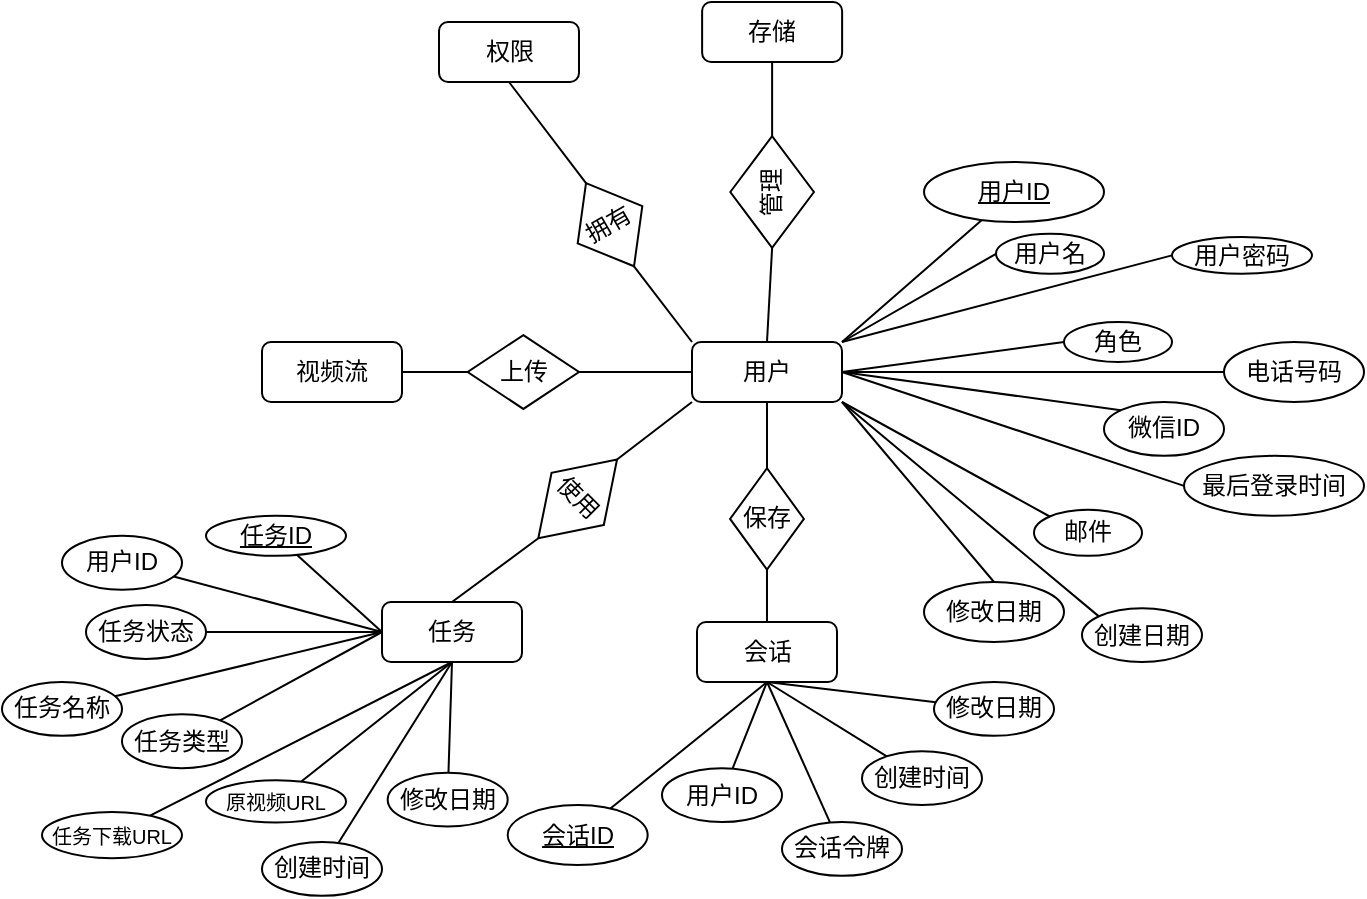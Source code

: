 <mxfile version="26.0.12">
  <diagram name="第 1 页" id="bgOKUu7Gq8YM4usamPUP">
    <mxGraphModel dx="1508" dy="450" grid="1" gridSize="10" guides="1" tooltips="1" connect="1" arrows="1" fold="1" page="1" pageScale="1" pageWidth="827" pageHeight="1169" math="0" shadow="0">
      <root>
        <mxCell id="0" />
        <mxCell id="1" parent="0" />
        <mxCell id="eCRAXAOJvU1YLAQ8M_cn-24" style="rounded=0;orthogonalLoop=1;jettySize=auto;html=1;entryX=1;entryY=0;entryDx=0;entryDy=0;endArrow=none;startFill=0;" edge="1" parent="1" source="eCRAXAOJvU1YLAQ8M_cn-1" target="eCRAXAOJvU1YLAQ8M_cn-2">
          <mxGeometry relative="1" as="geometry" />
        </mxCell>
        <mxCell id="eCRAXAOJvU1YLAQ8M_cn-1" value="&lt;u&gt;用户ID&lt;/u&gt;" style="ellipse;whiteSpace=wrap;html=1;" vertex="1" parent="1">
          <mxGeometry x="401" y="600.0" width="90" height="30" as="geometry" />
        </mxCell>
        <mxCell id="eCRAXAOJvU1YLAQ8M_cn-2" value="用户" style="rounded=1;whiteSpace=wrap;html=1;strokeColor=default;align=center;verticalAlign=middle;fontFamily=Helvetica;fontSize=12;fontColor=default;fillColor=default;" vertex="1" parent="1">
          <mxGeometry x="285" y="690" width="75" height="30" as="geometry" />
        </mxCell>
        <mxCell id="eCRAXAOJvU1YLAQ8M_cn-3" value="用户名&lt;span style=&quot;color: rgba(0, 0, 0, 0); font-family: monospace; font-size: 0px; text-align: start; text-wrap-mode: nowrap;&quot;&gt;%3CmxGraphModel%3E%3Croot%3E%3CmxCell%20id%3D%220%22%2F%3E%3CmxCell%20id%3D%221%22%20parent%3D%220%22%2F%3E%3CmxCell%20id%3D%222%22%20value%3D%22%E7%94%A8%E6%88%B7ID%22%20style%3D%22ellipse%3BwhiteSpace%3Dwrap%3Bhtml%3D1%3B%22%20vertex%3D%221%22%20parent%3D%221%22%3E%3CmxGeometry%20x%3D%22290%22%20y%3D%22230%22%20width%3D%22120%22%20height%3D%2280%22%20as%3D%22geometry%22%2F%3E%3C%2FmxCell%3E%3C%2Froot%3E%3C%2FmxGraphModel%3E&lt;/span&gt;" style="ellipse;whiteSpace=wrap;html=1;" vertex="1" parent="1">
          <mxGeometry x="437" y="635.91" width="54" height="20" as="geometry" />
        </mxCell>
        <mxCell id="eCRAXAOJvU1YLAQ8M_cn-4" value="角色" style="ellipse;whiteSpace=wrap;html=1;" vertex="1" parent="1">
          <mxGeometry x="471" y="680" width="54" height="20" as="geometry" />
        </mxCell>
        <mxCell id="eCRAXAOJvU1YLAQ8M_cn-5" value="邮件" style="ellipse;whiteSpace=wrap;html=1;" vertex="1" parent="1">
          <mxGeometry x="456" y="773.86" width="54" height="23.07" as="geometry" />
        </mxCell>
        <mxCell id="eCRAXAOJvU1YLAQ8M_cn-6" value="微信ID" style="ellipse;whiteSpace=wrap;html=1;strokeColor=default;align=center;verticalAlign=middle;fontFamily=Helvetica;fontSize=12;fontColor=default;fillColor=default;" vertex="1" parent="1">
          <mxGeometry x="491" y="720" width="60" height="26.93" as="geometry" />
        </mxCell>
        <mxCell id="eCRAXAOJvU1YLAQ8M_cn-7" value="电话号码" style="ellipse;whiteSpace=wrap;html=1;" vertex="1" parent="1">
          <mxGeometry x="551" y="690" width="70" height="30" as="geometry" />
        </mxCell>
        <mxCell id="eCRAXAOJvU1YLAQ8M_cn-8" value="用户密码" style="ellipse;whiteSpace=wrap;html=1;" vertex="1" parent="1">
          <mxGeometry x="525" y="637.44" width="70" height="18.47" as="geometry" />
        </mxCell>
        <mxCell id="eCRAXAOJvU1YLAQ8M_cn-9" value="修改日期" style="ellipse;whiteSpace=wrap;html=1;" vertex="1" parent="1">
          <mxGeometry x="401" y="810" width="70" height="30" as="geometry" />
        </mxCell>
        <mxCell id="eCRAXAOJvU1YLAQ8M_cn-10" value="创建日期" style="ellipse;whiteSpace=wrap;html=1;" vertex="1" parent="1">
          <mxGeometry x="480" y="823.07" width="60" height="26.93" as="geometry" />
        </mxCell>
        <mxCell id="eCRAXAOJvU1YLAQ8M_cn-11" value="最后登录时间" style="ellipse;whiteSpace=wrap;html=1;" vertex="1" parent="1">
          <mxGeometry x="531" y="746.93" width="90" height="30" as="geometry" />
        </mxCell>
        <mxCell id="eCRAXAOJvU1YLAQ8M_cn-12" value="权限" style="rounded=1;whiteSpace=wrap;html=1;strokeColor=default;align=center;verticalAlign=middle;fontFamily=Helvetica;fontSize=12;fontColor=default;fillColor=default;" vertex="1" parent="1">
          <mxGeometry x="158.5" y="530" width="70" height="30" as="geometry" />
        </mxCell>
        <mxCell id="eCRAXAOJvU1YLAQ8M_cn-13" value="存储" style="rounded=1;whiteSpace=wrap;html=1;strokeColor=default;align=center;verticalAlign=middle;fontFamily=Helvetica;fontSize=12;fontColor=default;fillColor=default;" vertex="1" parent="1">
          <mxGeometry x="290.06" y="520" width="70" height="30" as="geometry" />
        </mxCell>
        <mxCell id="eCRAXAOJvU1YLAQ8M_cn-14" value="任务" style="rounded=1;whiteSpace=wrap;html=1;strokeColor=default;align=center;verticalAlign=middle;fontFamily=Helvetica;fontSize=12;fontColor=default;fillColor=default;" vertex="1" parent="1">
          <mxGeometry x="130" y="820" width="70" height="30" as="geometry" />
        </mxCell>
        <mxCell id="eCRAXAOJvU1YLAQ8M_cn-15" value="视频流" style="rounded=1;whiteSpace=wrap;html=1;" vertex="1" parent="1">
          <mxGeometry x="70" y="690" width="70" height="30" as="geometry" />
        </mxCell>
        <mxCell id="eCRAXAOJvU1YLAQ8M_cn-16" value="拥有" style="rhombus;whiteSpace=wrap;html=1;horizontal=0;rotation=60;" vertex="1" parent="1">
          <mxGeometry x="220.0" y="612.69" width="48.01" height="37.31" as="geometry" />
        </mxCell>
        <mxCell id="eCRAXAOJvU1YLAQ8M_cn-17" value="管理" style="rhombus;whiteSpace=wrap;html=1;rotation=-90;" vertex="1" parent="1">
          <mxGeometry x="297.16" y="594.09" width="55.79" height="41.82" as="geometry" />
        </mxCell>
        <mxCell id="eCRAXAOJvU1YLAQ8M_cn-18" value="上传" style="rhombus;whiteSpace=wrap;html=1;" vertex="1" parent="1">
          <mxGeometry x="172.83" y="686.54" width="55.67" height="36.93" as="geometry" />
        </mxCell>
        <mxCell id="eCRAXAOJvU1YLAQ8M_cn-20" value="使用" style="rhombus;whiteSpace=wrap;html=1;horizontal=0;rotation=-225;" vertex="1" parent="1">
          <mxGeometry x="200" y="750" width="55.67" height="36.93" as="geometry" />
        </mxCell>
        <mxCell id="eCRAXAOJvU1YLAQ8M_cn-21" value="会话" style="rounded=1;whiteSpace=wrap;html=1;strokeColor=default;align=center;verticalAlign=middle;fontFamily=Helvetica;fontSize=12;fontColor=default;fillColor=default;" vertex="1" parent="1">
          <mxGeometry x="287.5" y="830" width="70" height="30" as="geometry" />
        </mxCell>
        <mxCell id="eCRAXAOJvU1YLAQ8M_cn-23" value="保存" style="rhombus;whiteSpace=wrap;html=1;horizontal=0;rotation=90;" vertex="1" parent="1">
          <mxGeometry x="297.16" y="760.0" width="50.67" height="36.93" as="geometry" />
        </mxCell>
        <mxCell id="eCRAXAOJvU1YLAQ8M_cn-25" style="rounded=0;orthogonalLoop=1;jettySize=auto;html=1;entryX=1;entryY=1;entryDx=0;entryDy=0;endArrow=none;startFill=0;exitX=0;exitY=0;exitDx=0;exitDy=0;" edge="1" parent="1" source="eCRAXAOJvU1YLAQ8M_cn-5" target="eCRAXAOJvU1YLAQ8M_cn-2">
          <mxGeometry relative="1" as="geometry">
            <mxPoint x="606.5" y="534" as="sourcePoint" />
            <mxPoint x="523.5" y="610" as="targetPoint" />
          </mxGeometry>
        </mxCell>
        <mxCell id="eCRAXAOJvU1YLAQ8M_cn-26" style="rounded=0;orthogonalLoop=1;jettySize=auto;html=1;entryX=1;entryY=0.5;entryDx=0;entryDy=0;endArrow=none;startFill=0;exitX=0;exitY=0.5;exitDx=0;exitDy=0;" edge="1" parent="1" source="eCRAXAOJvU1YLAQ8M_cn-11" target="eCRAXAOJvU1YLAQ8M_cn-2">
          <mxGeometry relative="1" as="geometry">
            <mxPoint x="617" y="544" as="sourcePoint" />
            <mxPoint x="533.5" y="620" as="targetPoint" />
          </mxGeometry>
        </mxCell>
        <mxCell id="eCRAXAOJvU1YLAQ8M_cn-27" style="rounded=0;orthogonalLoop=1;jettySize=auto;html=1;entryX=1;entryY=0.5;entryDx=0;entryDy=0;endArrow=none;startFill=0;exitX=0;exitY=0;exitDx=0;exitDy=0;" edge="1" parent="1" source="eCRAXAOJvU1YLAQ8M_cn-6" target="eCRAXAOJvU1YLAQ8M_cn-2">
          <mxGeometry relative="1" as="geometry">
            <mxPoint x="626.5" y="554" as="sourcePoint" />
            <mxPoint x="543.5" y="630" as="targetPoint" />
          </mxGeometry>
        </mxCell>
        <mxCell id="eCRAXAOJvU1YLAQ8M_cn-28" style="rounded=0;orthogonalLoop=1;jettySize=auto;html=1;entryX=1;entryY=0.5;entryDx=0;entryDy=0;endArrow=none;startFill=0;exitX=0;exitY=0.5;exitDx=0;exitDy=0;" edge="1" parent="1" source="eCRAXAOJvU1YLAQ8M_cn-7" target="eCRAXAOJvU1YLAQ8M_cn-2">
          <mxGeometry relative="1" as="geometry">
            <mxPoint x="636.5" y="564" as="sourcePoint" />
            <mxPoint x="553.5" y="640" as="targetPoint" />
          </mxGeometry>
        </mxCell>
        <mxCell id="eCRAXAOJvU1YLAQ8M_cn-29" style="rounded=0;orthogonalLoop=1;jettySize=auto;html=1;entryX=1;entryY=0.5;entryDx=0;entryDy=0;endArrow=none;startFill=0;exitX=0;exitY=0.5;exitDx=0;exitDy=0;" edge="1" parent="1" source="eCRAXAOJvU1YLAQ8M_cn-4" target="eCRAXAOJvU1YLAQ8M_cn-2">
          <mxGeometry relative="1" as="geometry">
            <mxPoint x="646.5" y="574" as="sourcePoint" />
            <mxPoint x="563.5" y="650" as="targetPoint" />
          </mxGeometry>
        </mxCell>
        <mxCell id="eCRAXAOJvU1YLAQ8M_cn-30" style="rounded=0;orthogonalLoop=1;jettySize=auto;html=1;entryX=1;entryY=0;entryDx=0;entryDy=0;endArrow=none;startFill=0;exitX=0;exitY=0.5;exitDx=0;exitDy=0;" edge="1" parent="1" source="eCRAXAOJvU1YLAQ8M_cn-8" target="eCRAXAOJvU1YLAQ8M_cn-2">
          <mxGeometry relative="1" as="geometry">
            <mxPoint x="656.5" y="584" as="sourcePoint" />
            <mxPoint x="573.5" y="660" as="targetPoint" />
          </mxGeometry>
        </mxCell>
        <mxCell id="eCRAXAOJvU1YLAQ8M_cn-31" style="rounded=0;orthogonalLoop=1;jettySize=auto;html=1;entryX=1;entryY=0;entryDx=0;entryDy=0;endArrow=none;startFill=0;exitX=0;exitY=0.5;exitDx=0;exitDy=0;" edge="1" parent="1" source="eCRAXAOJvU1YLAQ8M_cn-3" target="eCRAXAOJvU1YLAQ8M_cn-2">
          <mxGeometry relative="1" as="geometry">
            <mxPoint x="666.5" y="594" as="sourcePoint" />
            <mxPoint x="583.5" y="670" as="targetPoint" />
          </mxGeometry>
        </mxCell>
        <mxCell id="eCRAXAOJvU1YLAQ8M_cn-32" style="rounded=0;orthogonalLoop=1;jettySize=auto;html=1;entryX=1;entryY=1;entryDx=0;entryDy=0;endArrow=none;startFill=0;exitX=0.5;exitY=0;exitDx=0;exitDy=0;" edge="1" parent="1" source="eCRAXAOJvU1YLAQ8M_cn-9" target="eCRAXAOJvU1YLAQ8M_cn-2">
          <mxGeometry relative="1" as="geometry">
            <mxPoint x="676.5" y="604" as="sourcePoint" />
            <mxPoint x="593.5" y="680" as="targetPoint" />
          </mxGeometry>
        </mxCell>
        <mxCell id="eCRAXAOJvU1YLAQ8M_cn-33" style="rounded=0;orthogonalLoop=1;jettySize=auto;html=1;entryX=1;entryY=1;entryDx=0;entryDy=0;endArrow=none;startFill=0;exitX=0;exitY=0;exitDx=0;exitDy=0;" edge="1" parent="1" source="eCRAXAOJvU1YLAQ8M_cn-10" target="eCRAXAOJvU1YLAQ8M_cn-2">
          <mxGeometry relative="1" as="geometry">
            <mxPoint x="686.5" y="614" as="sourcePoint" />
            <mxPoint x="603.5" y="690" as="targetPoint" />
          </mxGeometry>
        </mxCell>
        <mxCell id="eCRAXAOJvU1YLAQ8M_cn-36" style="rounded=0;orthogonalLoop=1;jettySize=auto;html=1;entryX=0.5;entryY=0;entryDx=0;entryDy=0;endArrow=none;startFill=0;exitX=0;exitY=0.5;exitDx=0;exitDy=0;" edge="1" parent="1" source="eCRAXAOJvU1YLAQ8M_cn-17" target="eCRAXAOJvU1YLAQ8M_cn-2">
          <mxGeometry relative="1" as="geometry">
            <mxPoint x="696.5" y="624" as="sourcePoint" />
            <mxPoint x="613.5" y="700" as="targetPoint" />
          </mxGeometry>
        </mxCell>
        <mxCell id="eCRAXAOJvU1YLAQ8M_cn-37" style="rounded=0;orthogonalLoop=1;jettySize=auto;html=1;entryX=0.5;entryY=1;entryDx=0;entryDy=0;endArrow=none;startFill=0;exitX=0;exitY=0.5;exitDx=0;exitDy=0;" edge="1" parent="1" source="eCRAXAOJvU1YLAQ8M_cn-23" target="eCRAXAOJvU1YLAQ8M_cn-2">
          <mxGeometry relative="1" as="geometry">
            <mxPoint x="706.5" y="634" as="sourcePoint" />
            <mxPoint x="623.5" y="710" as="targetPoint" />
          </mxGeometry>
        </mxCell>
        <mxCell id="eCRAXAOJvU1YLAQ8M_cn-38" style="rounded=0;orthogonalLoop=1;jettySize=auto;html=1;entryX=1;entryY=0.5;entryDx=0;entryDy=0;endArrow=none;startFill=0;exitX=0;exitY=0.5;exitDx=0;exitDy=0;" edge="1" parent="1" source="eCRAXAOJvU1YLAQ8M_cn-2" target="eCRAXAOJvU1YLAQ8M_cn-18">
          <mxGeometry relative="1" as="geometry">
            <mxPoint x="716.5" y="644" as="sourcePoint" />
            <mxPoint x="633.5" y="720" as="targetPoint" />
          </mxGeometry>
        </mxCell>
        <mxCell id="eCRAXAOJvU1YLAQ8M_cn-39" style="rounded=0;orthogonalLoop=1;jettySize=auto;html=1;entryX=0;entryY=1;entryDx=0;entryDy=0;endArrow=none;startFill=0;exitX=0;exitY=0.5;exitDx=0;exitDy=0;" edge="1" parent="1" source="eCRAXAOJvU1YLAQ8M_cn-20" target="eCRAXAOJvU1YLAQ8M_cn-2">
          <mxGeometry relative="1" as="geometry">
            <mxPoint x="726.5" y="654" as="sourcePoint" />
            <mxPoint x="643.5" y="730" as="targetPoint" />
          </mxGeometry>
        </mxCell>
        <mxCell id="eCRAXAOJvU1YLAQ8M_cn-40" style="rounded=0;orthogonalLoop=1;jettySize=auto;html=1;entryX=0;entryY=0;entryDx=0;entryDy=0;endArrow=none;startFill=0;exitX=1;exitY=0.5;exitDx=0;exitDy=0;" edge="1" parent="1" source="eCRAXAOJvU1YLAQ8M_cn-16" target="eCRAXAOJvU1YLAQ8M_cn-2">
          <mxGeometry relative="1" as="geometry">
            <mxPoint x="736.5" y="664" as="sourcePoint" />
            <mxPoint x="653.5" y="740" as="targetPoint" />
          </mxGeometry>
        </mxCell>
        <mxCell id="eCRAXAOJvU1YLAQ8M_cn-42" style="rounded=0;orthogonalLoop=1;jettySize=auto;html=1;entryX=1;entryY=0.5;entryDx=0;entryDy=0;endArrow=none;startFill=0;exitX=0.5;exitY=1;exitDx=0;exitDy=0;" edge="1" parent="1" source="eCRAXAOJvU1YLAQ8M_cn-13" target="eCRAXAOJvU1YLAQ8M_cn-17">
          <mxGeometry relative="1" as="geometry">
            <mxPoint x="450" y="479" as="sourcePoint" />
            <mxPoint x="367" y="555" as="targetPoint" />
          </mxGeometry>
        </mxCell>
        <mxCell id="eCRAXAOJvU1YLAQ8M_cn-43" style="rounded=0;orthogonalLoop=1;jettySize=auto;html=1;entryX=0;entryY=0.5;entryDx=0;entryDy=0;endArrow=none;startFill=0;exitX=0.5;exitY=1;exitDx=0;exitDy=0;" edge="1" parent="1" source="eCRAXAOJvU1YLAQ8M_cn-12" target="eCRAXAOJvU1YLAQ8M_cn-16">
          <mxGeometry relative="1" as="geometry">
            <mxPoint x="460" y="489" as="sourcePoint" />
            <mxPoint x="377" y="565" as="targetPoint" />
          </mxGeometry>
        </mxCell>
        <mxCell id="eCRAXAOJvU1YLAQ8M_cn-44" style="rounded=0;orthogonalLoop=1;jettySize=auto;html=1;entryX=0;entryY=0.5;entryDx=0;entryDy=0;endArrow=none;startFill=0;exitX=1;exitY=0.5;exitDx=0;exitDy=0;" edge="1" parent="1" source="eCRAXAOJvU1YLAQ8M_cn-15" target="eCRAXAOJvU1YLAQ8M_cn-18">
          <mxGeometry relative="1" as="geometry">
            <mxPoint x="470" y="499" as="sourcePoint" />
            <mxPoint x="387" y="575" as="targetPoint" />
          </mxGeometry>
        </mxCell>
        <mxCell id="eCRAXAOJvU1YLAQ8M_cn-45" style="rounded=0;orthogonalLoop=1;jettySize=auto;html=1;entryX=1;entryY=0.5;entryDx=0;entryDy=0;endArrow=none;startFill=0;exitX=0.5;exitY=0;exitDx=0;exitDy=0;" edge="1" parent="1" source="eCRAXAOJvU1YLAQ8M_cn-14" target="eCRAXAOJvU1YLAQ8M_cn-20">
          <mxGeometry relative="1" as="geometry">
            <mxPoint x="480" y="509" as="sourcePoint" />
            <mxPoint x="397" y="585" as="targetPoint" />
          </mxGeometry>
        </mxCell>
        <mxCell id="eCRAXAOJvU1YLAQ8M_cn-46" style="rounded=0;orthogonalLoop=1;jettySize=auto;html=1;entryX=1;entryY=0.5;entryDx=0;entryDy=0;endArrow=none;startFill=0;exitX=0.5;exitY=0;exitDx=0;exitDy=0;" edge="1" parent="1" source="eCRAXAOJvU1YLAQ8M_cn-21" target="eCRAXAOJvU1YLAQ8M_cn-23">
          <mxGeometry relative="1" as="geometry">
            <mxPoint x="796.5" y="724" as="sourcePoint" />
            <mxPoint x="713.5" y="800" as="targetPoint" />
          </mxGeometry>
        </mxCell>
        <mxCell id="eCRAXAOJvU1YLAQ8M_cn-55" style="rounded=0;orthogonalLoop=1;jettySize=auto;html=1;entryX=0.5;entryY=1;entryDx=0;entryDy=0;endArrow=none;startFill=0;" edge="1" parent="1" source="eCRAXAOJvU1YLAQ8M_cn-49" target="eCRAXAOJvU1YLAQ8M_cn-21">
          <mxGeometry relative="1" as="geometry" />
        </mxCell>
        <mxCell id="eCRAXAOJvU1YLAQ8M_cn-49" value="会话ID" style="ellipse;whiteSpace=wrap;html=1;fontStyle=4" vertex="1" parent="1">
          <mxGeometry x="192.84" y="921.53" width="70" height="30" as="geometry" />
        </mxCell>
        <mxCell id="eCRAXAOJvU1YLAQ8M_cn-56" style="edgeStyle=none;shape=connector;rounded=0;orthogonalLoop=1;jettySize=auto;html=1;entryX=0.5;entryY=1;entryDx=0;entryDy=0;strokeColor=default;align=center;verticalAlign=middle;fontFamily=Helvetica;fontSize=11;fontColor=default;labelBackgroundColor=default;startFill=0;endArrow=none;" edge="1" parent="1" source="eCRAXAOJvU1YLAQ8M_cn-50" target="eCRAXAOJvU1YLAQ8M_cn-21">
          <mxGeometry relative="1" as="geometry" />
        </mxCell>
        <mxCell id="eCRAXAOJvU1YLAQ8M_cn-50" value="用户ID" style="ellipse;whiteSpace=wrap;html=1;" vertex="1" parent="1">
          <mxGeometry x="270" y="903.07" width="60" height="26.93" as="geometry" />
        </mxCell>
        <mxCell id="eCRAXAOJvU1YLAQ8M_cn-57" style="edgeStyle=none;shape=connector;rounded=0;orthogonalLoop=1;jettySize=auto;html=1;entryX=0.5;entryY=1;entryDx=0;entryDy=0;strokeColor=default;align=center;verticalAlign=middle;fontFamily=Helvetica;fontSize=11;fontColor=default;labelBackgroundColor=default;startFill=0;endArrow=none;" edge="1" parent="1" source="eCRAXAOJvU1YLAQ8M_cn-51" target="eCRAXAOJvU1YLAQ8M_cn-21">
          <mxGeometry relative="1" as="geometry" />
        </mxCell>
        <mxCell id="eCRAXAOJvU1YLAQ8M_cn-51" value="会话令牌" style="ellipse;whiteSpace=wrap;html=1;" vertex="1" parent="1">
          <mxGeometry x="330" y="930" width="60" height="26.93" as="geometry" />
        </mxCell>
        <mxCell id="eCRAXAOJvU1YLAQ8M_cn-58" style="edgeStyle=none;shape=connector;rounded=0;orthogonalLoop=1;jettySize=auto;html=1;entryX=0.5;entryY=1;entryDx=0;entryDy=0;strokeColor=default;align=center;verticalAlign=middle;fontFamily=Helvetica;fontSize=11;fontColor=default;labelBackgroundColor=default;startFill=0;endArrow=none;" edge="1" parent="1" source="eCRAXAOJvU1YLAQ8M_cn-52" target="eCRAXAOJvU1YLAQ8M_cn-21">
          <mxGeometry relative="1" as="geometry" />
        </mxCell>
        <mxCell id="eCRAXAOJvU1YLAQ8M_cn-52" value="创建时间" style="ellipse;whiteSpace=wrap;html=1;" vertex="1" parent="1">
          <mxGeometry x="370" y="894.6" width="60" height="26.93" as="geometry" />
        </mxCell>
        <mxCell id="eCRAXAOJvU1YLAQ8M_cn-59" style="edgeStyle=none;shape=connector;rounded=0;orthogonalLoop=1;jettySize=auto;html=1;entryX=0.5;entryY=1;entryDx=0;entryDy=0;strokeColor=default;align=center;verticalAlign=middle;fontFamily=Helvetica;fontSize=11;fontColor=default;labelBackgroundColor=default;startFill=0;endArrow=none;" edge="1" parent="1" source="eCRAXAOJvU1YLAQ8M_cn-53" target="eCRAXAOJvU1YLAQ8M_cn-21">
          <mxGeometry relative="1" as="geometry" />
        </mxCell>
        <mxCell id="eCRAXAOJvU1YLAQ8M_cn-53" value="修改日期" style="ellipse;whiteSpace=wrap;html=1;" vertex="1" parent="1">
          <mxGeometry x="406" y="860" width="60" height="26.93" as="geometry" />
        </mxCell>
        <mxCell id="eCRAXAOJvU1YLAQ8M_cn-79" style="edgeStyle=none;shape=connector;rounded=0;orthogonalLoop=1;jettySize=auto;html=1;strokeColor=default;align=center;verticalAlign=middle;fontFamily=Helvetica;fontSize=11;fontColor=default;labelBackgroundColor=default;startFill=0;endArrow=none;entryX=0;entryY=0.5;entryDx=0;entryDy=0;" edge="1" parent="1" source="eCRAXAOJvU1YLAQ8M_cn-60" target="eCRAXAOJvU1YLAQ8M_cn-14">
          <mxGeometry relative="1" as="geometry">
            <mxPoint x="130" y="840" as="targetPoint" />
          </mxGeometry>
        </mxCell>
        <mxCell id="eCRAXAOJvU1YLAQ8M_cn-60" value="任务ID" style="ellipse;whiteSpace=wrap;html=1;fontStyle=4" vertex="1" parent="1">
          <mxGeometry x="42" y="776.93" width="70" height="20" as="geometry" />
        </mxCell>
        <mxCell id="eCRAXAOJvU1YLAQ8M_cn-78" style="edgeStyle=none;shape=connector;rounded=0;orthogonalLoop=1;jettySize=auto;html=1;entryX=0;entryY=0.5;entryDx=0;entryDy=0;strokeColor=default;align=center;verticalAlign=middle;fontFamily=Helvetica;fontSize=11;fontColor=default;labelBackgroundColor=default;startFill=0;endArrow=none;" edge="1" parent="1" source="eCRAXAOJvU1YLAQ8M_cn-61" target="eCRAXAOJvU1YLAQ8M_cn-14">
          <mxGeometry relative="1" as="geometry" />
        </mxCell>
        <mxCell id="eCRAXAOJvU1YLAQ8M_cn-61" value="用户ID" style="ellipse;whiteSpace=wrap;html=1;" vertex="1" parent="1">
          <mxGeometry x="-30" y="786.93" width="60" height="26.93" as="geometry" />
        </mxCell>
        <mxCell id="eCRAXAOJvU1YLAQ8M_cn-72" style="edgeStyle=none;shape=connector;rounded=0;orthogonalLoop=1;jettySize=auto;html=1;entryX=0.5;entryY=1;entryDx=0;entryDy=0;strokeColor=default;align=center;verticalAlign=middle;fontFamily=Helvetica;fontSize=11;fontColor=default;labelBackgroundColor=default;startFill=0;endArrow=none;" edge="1" parent="1" source="eCRAXAOJvU1YLAQ8M_cn-64" target="eCRAXAOJvU1YLAQ8M_cn-14">
          <mxGeometry relative="1" as="geometry" />
        </mxCell>
        <mxCell id="eCRAXAOJvU1YLAQ8M_cn-64" value="创建时间" style="ellipse;whiteSpace=wrap;html=1;" vertex="1" parent="1">
          <mxGeometry x="70" y="940" width="60" height="26.93" as="geometry" />
        </mxCell>
        <mxCell id="eCRAXAOJvU1YLAQ8M_cn-74" style="edgeStyle=none;shape=connector;rounded=0;orthogonalLoop=1;jettySize=auto;html=1;entryX=0.5;entryY=1;entryDx=0;entryDy=0;strokeColor=default;align=center;verticalAlign=middle;fontFamily=Helvetica;fontSize=11;fontColor=default;labelBackgroundColor=default;startFill=0;endArrow=none;" edge="1" parent="1" source="eCRAXAOJvU1YLAQ8M_cn-65" target="eCRAXAOJvU1YLAQ8M_cn-14">
          <mxGeometry relative="1" as="geometry" />
        </mxCell>
        <mxCell id="eCRAXAOJvU1YLAQ8M_cn-65" value="任务下载URL" style="ellipse;whiteSpace=wrap;html=1;fontSize=10;" vertex="1" parent="1">
          <mxGeometry x="-40" y="925" width="70" height="23.07" as="geometry" />
        </mxCell>
        <mxCell id="eCRAXAOJvU1YLAQ8M_cn-77" style="edgeStyle=none;shape=connector;rounded=0;orthogonalLoop=1;jettySize=auto;html=1;entryX=0;entryY=0.5;entryDx=0;entryDy=0;strokeColor=default;align=center;verticalAlign=middle;fontFamily=Helvetica;fontSize=11;fontColor=default;labelBackgroundColor=default;startFill=0;endArrow=none;" edge="1" parent="1" source="eCRAXAOJvU1YLAQ8M_cn-66" target="eCRAXAOJvU1YLAQ8M_cn-14">
          <mxGeometry relative="1" as="geometry" />
        </mxCell>
        <mxCell id="eCRAXAOJvU1YLAQ8M_cn-66" value="任务状态" style="ellipse;whiteSpace=wrap;html=1;" vertex="1" parent="1">
          <mxGeometry x="-18" y="821.53" width="60" height="26.93" as="geometry" />
        </mxCell>
        <mxCell id="eCRAXAOJvU1YLAQ8M_cn-73" style="edgeStyle=none;shape=connector;rounded=0;orthogonalLoop=1;jettySize=auto;html=1;entryX=0.5;entryY=1;entryDx=0;entryDy=0;strokeColor=default;align=center;verticalAlign=middle;fontFamily=Helvetica;fontSize=11;fontColor=default;labelBackgroundColor=default;startFill=0;endArrow=none;" edge="1" parent="1" source="eCRAXAOJvU1YLAQ8M_cn-67" target="eCRAXAOJvU1YLAQ8M_cn-14">
          <mxGeometry relative="1" as="geometry" />
        </mxCell>
        <mxCell id="eCRAXAOJvU1YLAQ8M_cn-67" value="原视频URL" style="ellipse;whiteSpace=wrap;html=1;fontSize=10;" vertex="1" parent="1">
          <mxGeometry x="42" y="909.17" width="70" height="21.13" as="geometry" />
        </mxCell>
        <mxCell id="eCRAXAOJvU1YLAQ8M_cn-75" style="edgeStyle=none;shape=connector;rounded=0;orthogonalLoop=1;jettySize=auto;html=1;entryX=0;entryY=0.5;entryDx=0;entryDy=0;strokeColor=default;align=center;verticalAlign=middle;fontFamily=Helvetica;fontSize=11;fontColor=default;labelBackgroundColor=default;startFill=0;endArrow=none;" edge="1" parent="1" source="eCRAXAOJvU1YLAQ8M_cn-68" target="eCRAXAOJvU1YLAQ8M_cn-14">
          <mxGeometry relative="1" as="geometry" />
        </mxCell>
        <mxCell id="eCRAXAOJvU1YLAQ8M_cn-68" value="任务类型" style="ellipse;whiteSpace=wrap;html=1;" vertex="1" parent="1">
          <mxGeometry y="876.14" width="60" height="26.93" as="geometry" />
        </mxCell>
        <mxCell id="eCRAXAOJvU1YLAQ8M_cn-76" style="edgeStyle=none;shape=connector;rounded=0;orthogonalLoop=1;jettySize=auto;html=1;entryX=0;entryY=0.5;entryDx=0;entryDy=0;strokeColor=default;align=center;verticalAlign=middle;fontFamily=Helvetica;fontSize=11;fontColor=default;labelBackgroundColor=default;startFill=0;endArrow=none;" edge="1" parent="1" source="eCRAXAOJvU1YLAQ8M_cn-69" target="eCRAXAOJvU1YLAQ8M_cn-14">
          <mxGeometry relative="1" as="geometry" />
        </mxCell>
        <mxCell id="eCRAXAOJvU1YLAQ8M_cn-69" value="任务名称" style="ellipse;whiteSpace=wrap;html=1;" vertex="1" parent="1">
          <mxGeometry x="-60" y="860" width="60" height="26.93" as="geometry" />
        </mxCell>
        <mxCell id="eCRAXAOJvU1YLAQ8M_cn-71" style="edgeStyle=none;shape=connector;rounded=0;orthogonalLoop=1;jettySize=auto;html=1;entryX=0.5;entryY=1;entryDx=0;entryDy=0;strokeColor=default;align=center;verticalAlign=middle;fontFamily=Helvetica;fontSize=11;fontColor=default;labelBackgroundColor=default;startFill=0;endArrow=none;" edge="1" parent="1" source="eCRAXAOJvU1YLAQ8M_cn-70" target="eCRAXAOJvU1YLAQ8M_cn-14">
          <mxGeometry relative="1" as="geometry" />
        </mxCell>
        <mxCell id="eCRAXAOJvU1YLAQ8M_cn-70" value="修改日期" style="ellipse;whiteSpace=wrap;html=1;" vertex="1" parent="1">
          <mxGeometry x="132.84" y="905.37" width="60" height="26.93" as="geometry" />
        </mxCell>
      </root>
    </mxGraphModel>
  </diagram>
</mxfile>
